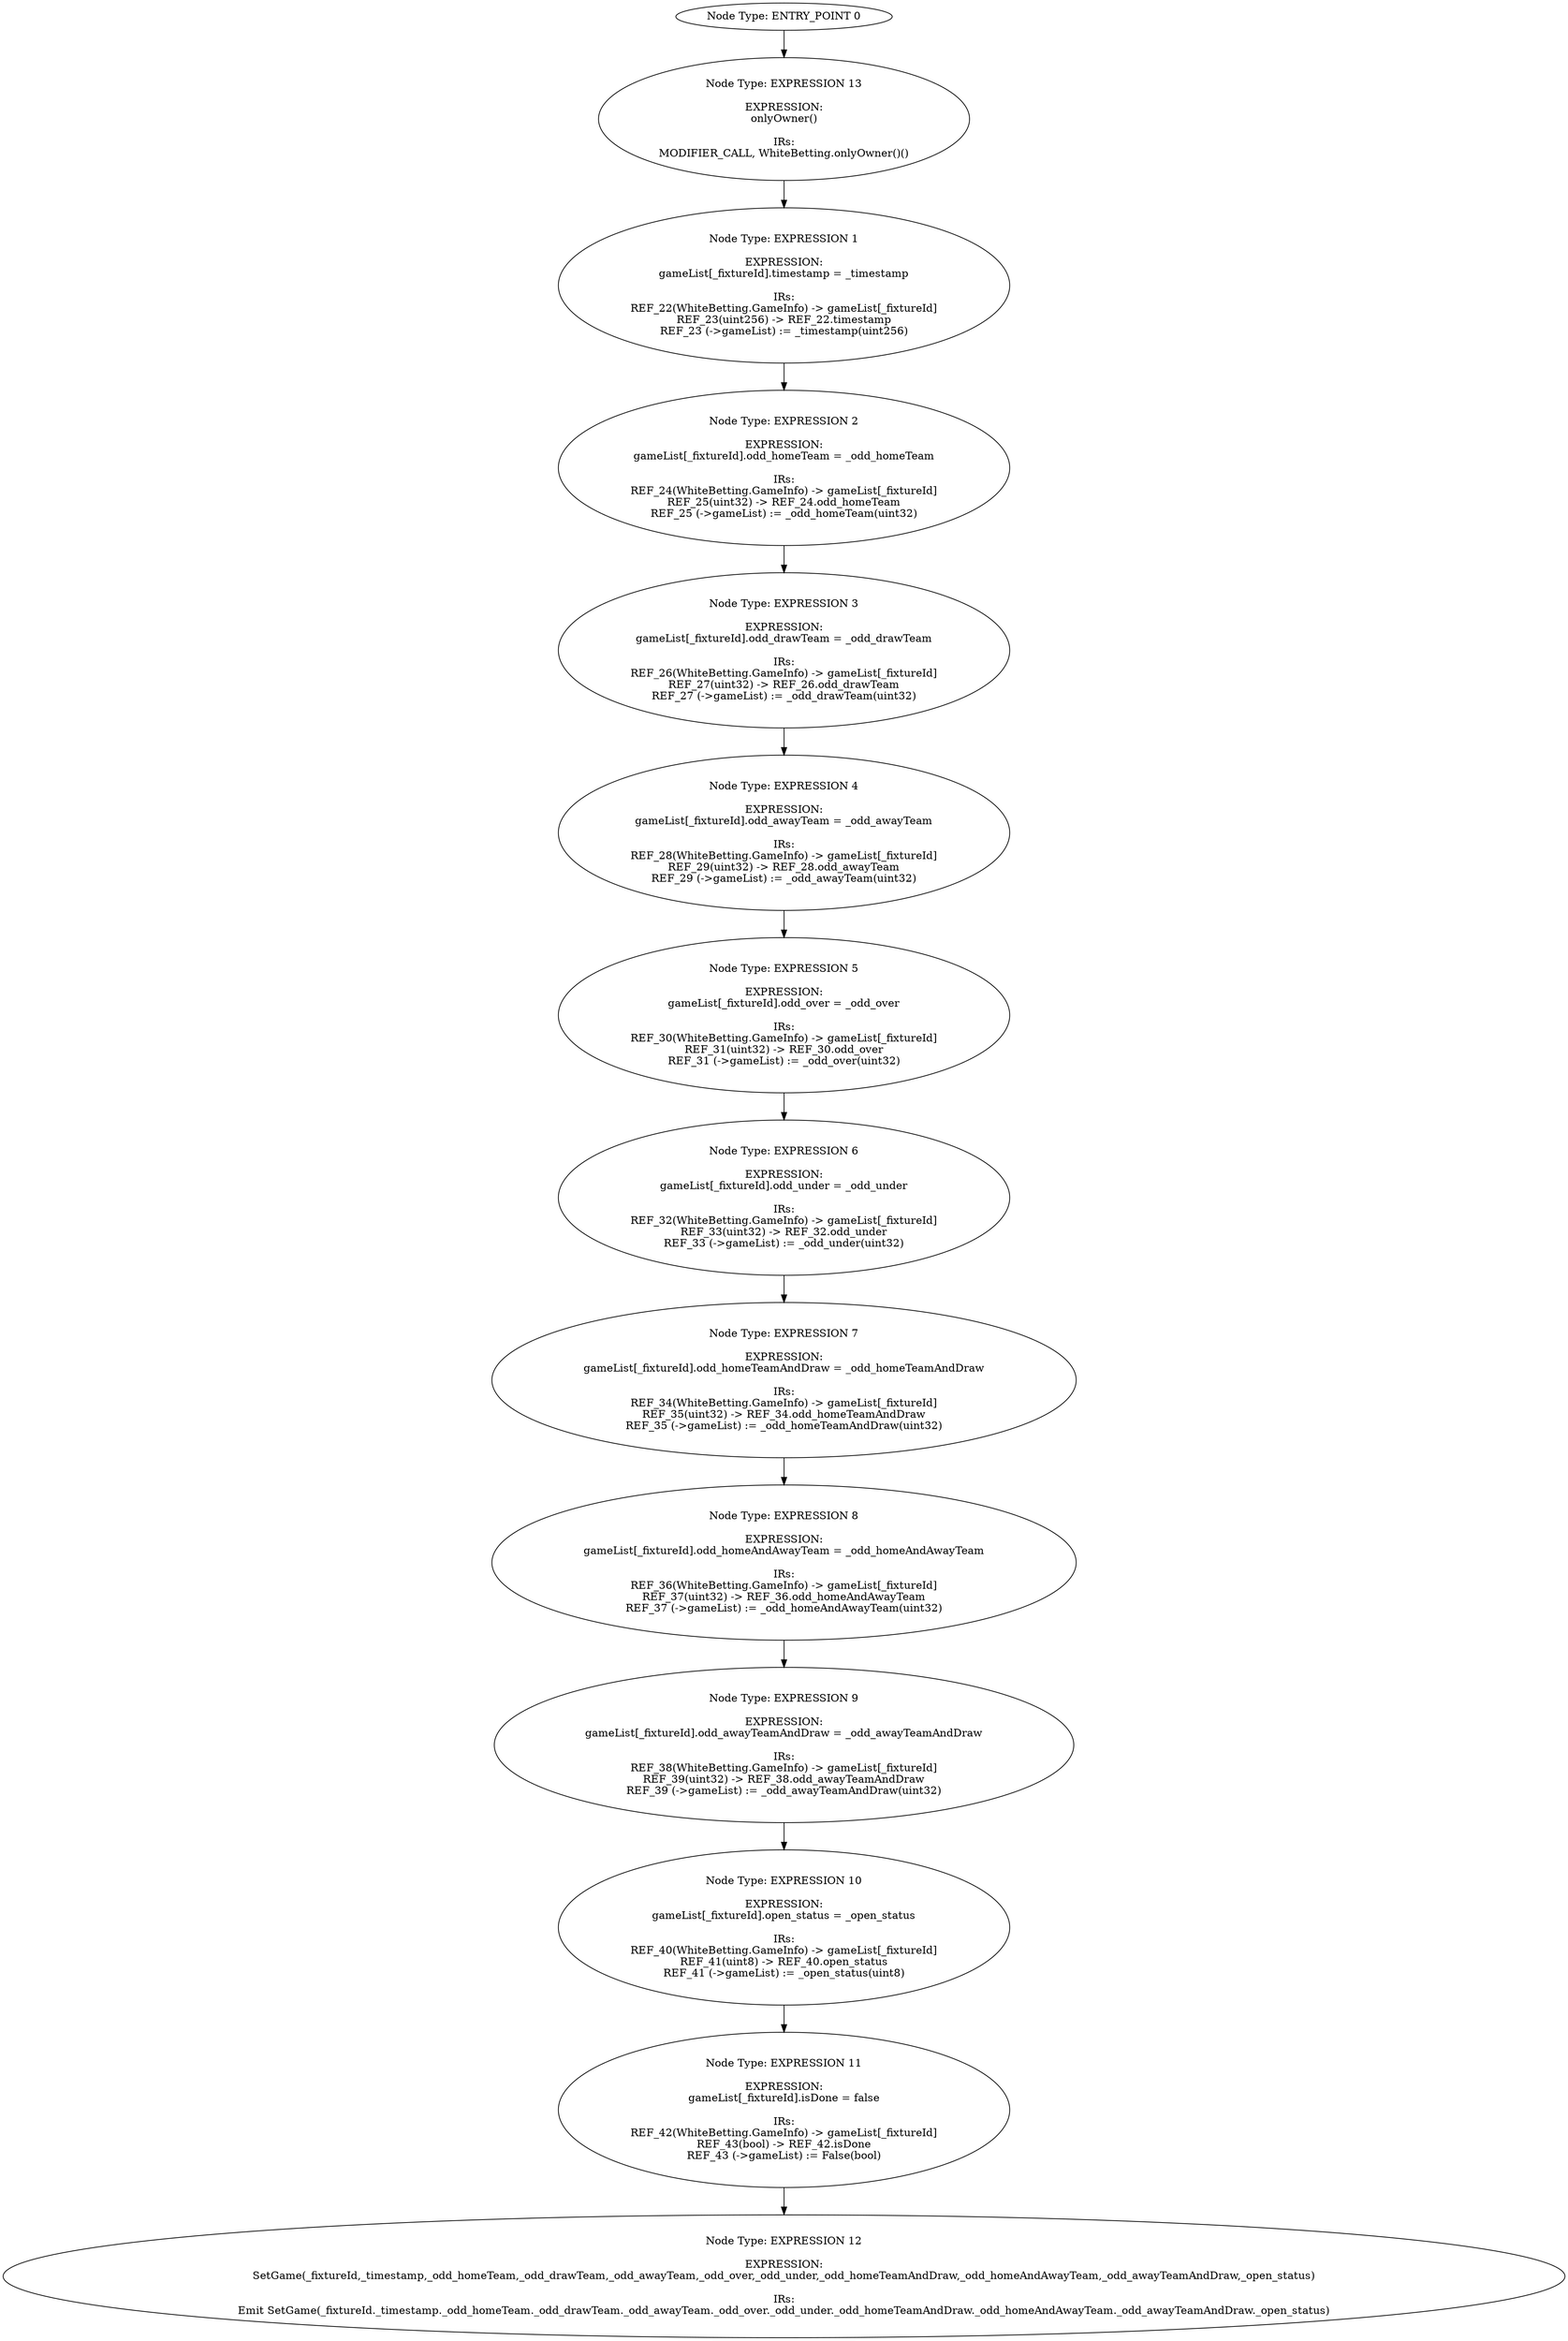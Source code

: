 digraph{
0[label="Node Type: ENTRY_POINT 0
"];
0->13;
1[label="Node Type: EXPRESSION 1

EXPRESSION:
gameList[_fixtureId].timestamp = _timestamp

IRs:
REF_22(WhiteBetting.GameInfo) -> gameList[_fixtureId]
REF_23(uint256) -> REF_22.timestamp
REF_23 (->gameList) := _timestamp(uint256)"];
1->2;
2[label="Node Type: EXPRESSION 2

EXPRESSION:
gameList[_fixtureId].odd_homeTeam = _odd_homeTeam

IRs:
REF_24(WhiteBetting.GameInfo) -> gameList[_fixtureId]
REF_25(uint32) -> REF_24.odd_homeTeam
REF_25 (->gameList) := _odd_homeTeam(uint32)"];
2->3;
3[label="Node Type: EXPRESSION 3

EXPRESSION:
gameList[_fixtureId].odd_drawTeam = _odd_drawTeam

IRs:
REF_26(WhiteBetting.GameInfo) -> gameList[_fixtureId]
REF_27(uint32) -> REF_26.odd_drawTeam
REF_27 (->gameList) := _odd_drawTeam(uint32)"];
3->4;
4[label="Node Type: EXPRESSION 4

EXPRESSION:
gameList[_fixtureId].odd_awayTeam = _odd_awayTeam

IRs:
REF_28(WhiteBetting.GameInfo) -> gameList[_fixtureId]
REF_29(uint32) -> REF_28.odd_awayTeam
REF_29 (->gameList) := _odd_awayTeam(uint32)"];
4->5;
5[label="Node Type: EXPRESSION 5

EXPRESSION:
gameList[_fixtureId].odd_over = _odd_over

IRs:
REF_30(WhiteBetting.GameInfo) -> gameList[_fixtureId]
REF_31(uint32) -> REF_30.odd_over
REF_31 (->gameList) := _odd_over(uint32)"];
5->6;
6[label="Node Type: EXPRESSION 6

EXPRESSION:
gameList[_fixtureId].odd_under = _odd_under

IRs:
REF_32(WhiteBetting.GameInfo) -> gameList[_fixtureId]
REF_33(uint32) -> REF_32.odd_under
REF_33 (->gameList) := _odd_under(uint32)"];
6->7;
7[label="Node Type: EXPRESSION 7

EXPRESSION:
gameList[_fixtureId].odd_homeTeamAndDraw = _odd_homeTeamAndDraw

IRs:
REF_34(WhiteBetting.GameInfo) -> gameList[_fixtureId]
REF_35(uint32) -> REF_34.odd_homeTeamAndDraw
REF_35 (->gameList) := _odd_homeTeamAndDraw(uint32)"];
7->8;
8[label="Node Type: EXPRESSION 8

EXPRESSION:
gameList[_fixtureId].odd_homeAndAwayTeam = _odd_homeAndAwayTeam

IRs:
REF_36(WhiteBetting.GameInfo) -> gameList[_fixtureId]
REF_37(uint32) -> REF_36.odd_homeAndAwayTeam
REF_37 (->gameList) := _odd_homeAndAwayTeam(uint32)"];
8->9;
9[label="Node Type: EXPRESSION 9

EXPRESSION:
gameList[_fixtureId].odd_awayTeamAndDraw = _odd_awayTeamAndDraw

IRs:
REF_38(WhiteBetting.GameInfo) -> gameList[_fixtureId]
REF_39(uint32) -> REF_38.odd_awayTeamAndDraw
REF_39 (->gameList) := _odd_awayTeamAndDraw(uint32)"];
9->10;
10[label="Node Type: EXPRESSION 10

EXPRESSION:
gameList[_fixtureId].open_status = _open_status

IRs:
REF_40(WhiteBetting.GameInfo) -> gameList[_fixtureId]
REF_41(uint8) -> REF_40.open_status
REF_41 (->gameList) := _open_status(uint8)"];
10->11;
11[label="Node Type: EXPRESSION 11

EXPRESSION:
gameList[_fixtureId].isDone = false

IRs:
REF_42(WhiteBetting.GameInfo) -> gameList[_fixtureId]
REF_43(bool) -> REF_42.isDone
REF_43 (->gameList) := False(bool)"];
11->12;
12[label="Node Type: EXPRESSION 12

EXPRESSION:
SetGame(_fixtureId,_timestamp,_odd_homeTeam,_odd_drawTeam,_odd_awayTeam,_odd_over,_odd_under,_odd_homeTeamAndDraw,_odd_homeAndAwayTeam,_odd_awayTeamAndDraw,_open_status)

IRs:
Emit SetGame(_fixtureId._timestamp._odd_homeTeam._odd_drawTeam._odd_awayTeam._odd_over._odd_under._odd_homeTeamAndDraw._odd_homeAndAwayTeam._odd_awayTeamAndDraw._open_status)"];
13[label="Node Type: EXPRESSION 13

EXPRESSION:
onlyOwner()

IRs:
MODIFIER_CALL, WhiteBetting.onlyOwner()()"];
13->1;
}
